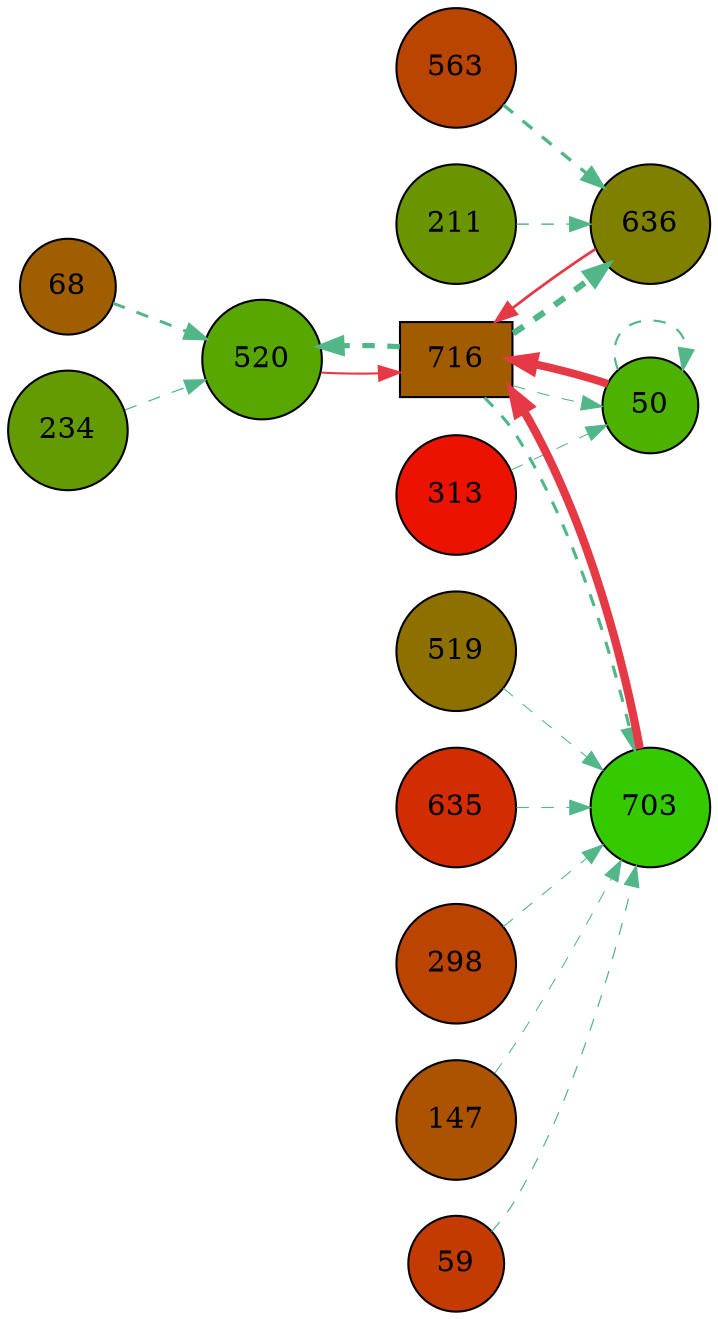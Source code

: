 digraph G{
rankdir=LR;
68 [style=filled, shape=circle, fillcolor="#9f5f00", label="68"];
519 [style=filled, shape=circle, fillcolor="#8e7000", label="519"];
520 [style=filled, shape=circle, fillcolor="#58a600", label="520"];
635 [style=filled, shape=circle, fillcolor="#d12d00", label="635"];
234 [style=filled, shape=circle, fillcolor="#639b00", label="234"];
298 [style=filled, shape=circle, fillcolor="#ba4400", label="298"];
716 [style=filled, shape=box, fillcolor="#a25c00", label="716"];
50 [style=filled, shape=circle, fillcolor="#4db100", label="50"];
563 [style=filled, shape=circle, fillcolor="#b94500", label="563"];
211 [style=filled, shape=circle, fillcolor="#6a9400", label="211"];
147 [style=filled, shape=circle, fillcolor="#ab5300", label="147"];
313 [style=filled, shape=circle, fillcolor="#eb1300", label="313"];
59 [style=filled, shape=circle, fillcolor="#c33b00", label="59"];
636 [style=filled, shape=circle, fillcolor="#7f7f00", label="636"];
703 [style=filled, shape=circle, fillcolor="#35c900", label="703"];
703 -> 716 [color="#e63946",penwidth=4.00];
50 -> 716 [color="#e63946",penwidth=3.83];
636 -> 716 [color="#e63946",penwidth=1.32];
520 -> 716 [color="#e63946",penwidth=1.00];
716 -> 520 [color="#52b788",style=dashed,penwidth=2.50];
68 -> 520 [color="#52b788",style=dashed,penwidth=1.44];
234 -> 520 [color="#52b788",style=dashed,penwidth=0.60];
50 -> 50 [color="#52b788",style=dashed,penwidth=1.03];
716 -> 50 [color="#52b788",style=dashed,penwidth=0.51];
313 -> 50 [color="#52b788",style=dashed,penwidth=0.50];
716 -> 636 [color="#52b788",style=dashed,penwidth=3.00];
563 -> 636 [color="#52b788",style=dashed,penwidth=1.62];
211 -> 636 [color="#52b788",style=dashed,penwidth=0.70];
716 -> 703 [color="#52b788",style=dashed,penwidth=1.50];
59 -> 703 [color="#52b788",style=dashed,penwidth=0.59];
635 -> 703 [color="#52b788",style=dashed,penwidth=0.53];
298 -> 703 [color="#52b788",style=dashed,penwidth=0.52];
147 -> 703 [color="#52b788",style=dashed,penwidth=0.50];
519 -> 703 [color="#52b788",style=dashed,penwidth=0.50];
}
